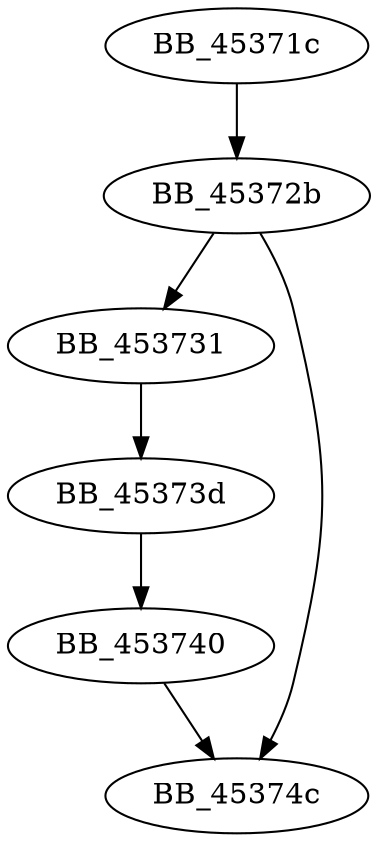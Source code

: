DiGraph sub_45371C{
BB_45371c->BB_45372b
BB_45372b->BB_453731
BB_45372b->BB_45374c
BB_453731->BB_45373d
BB_45373d->BB_453740
BB_453740->BB_45374c
}
